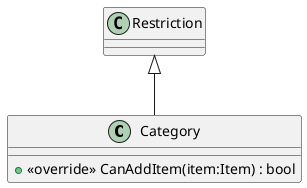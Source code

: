 @startuml
class Category {
    + <<override>> CanAddItem(item:Item) : bool
}
Restriction <|-- Category
@enduml
